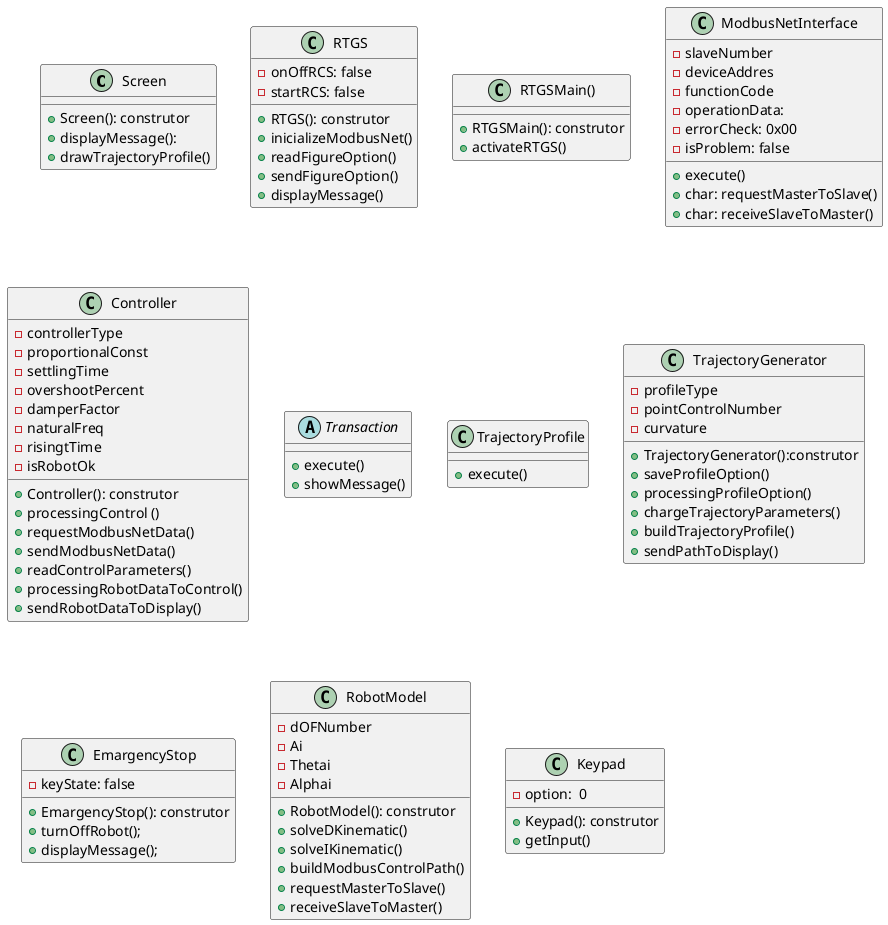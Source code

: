 @startuml
Class Screen{
    + Screen(): construtor
    + displayMessage():
    + drawTrajectoryProfile()
   
}
Class RTGS{
    - onOffRCS: false
    - startRCS: false
    + RTGS(): construtor
    + inicializeModbusNet()
    + readFigureOption()
    + sendFigureOption()
    + displayMessage()
}
Class RTGSMain(){
    + RTGSMain(): construtor
    + activateRTGS()
}
Class ModbusNetInterface{
    - slaveNumber
    - deviceAddres
    - functionCode
    - operationData: 
    - errorCheck: 0x00
    - isProblem: false
    + execute()
    + char: requestMasterToSlave()
    + char: receiveSlaveToMaster()
}
Class Controller{
    - controllerType
    - proportionalConst
    - settlingTime
    - overshootPercent
    - damperFactor
    - naturalFreq
    - risingtTime
    - isRobotOk
    + Controller(): construtor
    + processingControl ()
    + requestModbusNetData()
    + sendModbusNetData()
    + readControlParameters()
    + processingRobotDataToControl()
    + sendRobotDataToDisplay()
}
abstract class Transaction{
    + execute()
    + showMessage()
}
class TrajectoryProfile{
    + execute()
}
class TrajectoryGenerator{
    -  profileType
    -  pointControlNumber
    -  curvature
    + TrajectoryGenerator():construtor
    + saveProfileOption()
    + processingProfileOption()
    + chargeTrajectoryParameters()
    + buildTrajectoryProfile()
    + sendPathToDisplay()
}
class EmargencyStop{
    - keyState: false
    + EmargencyStop(): construtor
    + turnOffRobot(); 
    + displayMessage();
}
class RobotModel{
    - dOFNumber
    - Ai
    - Thetai
    - Alphai
    + RobotModel(): construtor
    + solveDKinematic()
    + solveIKinematic()
    + buildModbusControlPath()
    + requestMasterToSlave()
    + receiveSlaveToMaster()
}
class Keypad{
    - option:  0
    + Keypad(): construtor
    + getInput()
}
@enduml